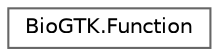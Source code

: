 digraph "Graphical Class Hierarchy"
{
 // LATEX_PDF_SIZE
  bgcolor="transparent";
  edge [fontname=Helvetica,fontsize=10,labelfontname=Helvetica,labelfontsize=10];
  node [fontname=Helvetica,fontsize=10,shape=box,height=0.2,width=0.4];
  rankdir="LR";
  Node0 [id="Node000000",label="BioGTK.Function",height=0.2,width=0.4,color="grey40", fillcolor="white", style="filled",URL="$class_bio_g_t_k_1_1_function.html",tooltip=" "];
}
